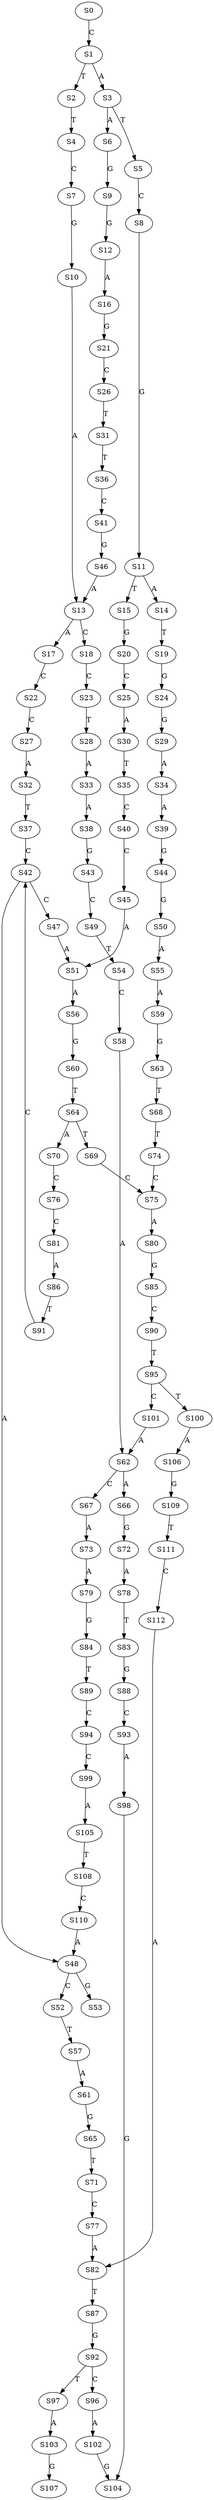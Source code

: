 strict digraph  {
	S0 -> S1 [ label = C ];
	S1 -> S2 [ label = T ];
	S1 -> S3 [ label = A ];
	S2 -> S4 [ label = T ];
	S3 -> S5 [ label = T ];
	S3 -> S6 [ label = A ];
	S4 -> S7 [ label = C ];
	S5 -> S8 [ label = C ];
	S6 -> S9 [ label = G ];
	S7 -> S10 [ label = G ];
	S8 -> S11 [ label = G ];
	S9 -> S12 [ label = G ];
	S10 -> S13 [ label = A ];
	S11 -> S14 [ label = A ];
	S11 -> S15 [ label = T ];
	S12 -> S16 [ label = A ];
	S13 -> S17 [ label = A ];
	S13 -> S18 [ label = C ];
	S14 -> S19 [ label = T ];
	S15 -> S20 [ label = G ];
	S16 -> S21 [ label = G ];
	S17 -> S22 [ label = C ];
	S18 -> S23 [ label = C ];
	S19 -> S24 [ label = G ];
	S20 -> S25 [ label = C ];
	S21 -> S26 [ label = C ];
	S22 -> S27 [ label = C ];
	S23 -> S28 [ label = T ];
	S24 -> S29 [ label = G ];
	S25 -> S30 [ label = A ];
	S26 -> S31 [ label = T ];
	S27 -> S32 [ label = A ];
	S28 -> S33 [ label = A ];
	S29 -> S34 [ label = A ];
	S30 -> S35 [ label = T ];
	S31 -> S36 [ label = T ];
	S32 -> S37 [ label = T ];
	S33 -> S38 [ label = A ];
	S34 -> S39 [ label = A ];
	S35 -> S40 [ label = C ];
	S36 -> S41 [ label = C ];
	S37 -> S42 [ label = C ];
	S38 -> S43 [ label = G ];
	S39 -> S44 [ label = G ];
	S40 -> S45 [ label = C ];
	S41 -> S46 [ label = G ];
	S42 -> S47 [ label = C ];
	S42 -> S48 [ label = A ];
	S43 -> S49 [ label = C ];
	S44 -> S50 [ label = G ];
	S45 -> S51 [ label = A ];
	S46 -> S13 [ label = A ];
	S47 -> S51 [ label = A ];
	S48 -> S52 [ label = C ];
	S48 -> S53 [ label = G ];
	S49 -> S54 [ label = T ];
	S50 -> S55 [ label = A ];
	S51 -> S56 [ label = A ];
	S52 -> S57 [ label = T ];
	S54 -> S58 [ label = C ];
	S55 -> S59 [ label = A ];
	S56 -> S60 [ label = G ];
	S57 -> S61 [ label = A ];
	S58 -> S62 [ label = A ];
	S59 -> S63 [ label = G ];
	S60 -> S64 [ label = T ];
	S61 -> S65 [ label = G ];
	S62 -> S66 [ label = A ];
	S62 -> S67 [ label = C ];
	S63 -> S68 [ label = T ];
	S64 -> S69 [ label = T ];
	S64 -> S70 [ label = A ];
	S65 -> S71 [ label = T ];
	S66 -> S72 [ label = G ];
	S67 -> S73 [ label = A ];
	S68 -> S74 [ label = T ];
	S69 -> S75 [ label = C ];
	S70 -> S76 [ label = C ];
	S71 -> S77 [ label = C ];
	S72 -> S78 [ label = A ];
	S73 -> S79 [ label = A ];
	S74 -> S75 [ label = C ];
	S75 -> S80 [ label = A ];
	S76 -> S81 [ label = C ];
	S77 -> S82 [ label = A ];
	S78 -> S83 [ label = T ];
	S79 -> S84 [ label = G ];
	S80 -> S85 [ label = G ];
	S81 -> S86 [ label = A ];
	S82 -> S87 [ label = T ];
	S83 -> S88 [ label = G ];
	S84 -> S89 [ label = T ];
	S85 -> S90 [ label = C ];
	S86 -> S91 [ label = T ];
	S87 -> S92 [ label = G ];
	S88 -> S93 [ label = C ];
	S89 -> S94 [ label = C ];
	S90 -> S95 [ label = T ];
	S91 -> S42 [ label = C ];
	S92 -> S96 [ label = C ];
	S92 -> S97 [ label = T ];
	S93 -> S98 [ label = A ];
	S94 -> S99 [ label = C ];
	S95 -> S100 [ label = T ];
	S95 -> S101 [ label = C ];
	S96 -> S102 [ label = A ];
	S97 -> S103 [ label = A ];
	S98 -> S104 [ label = G ];
	S99 -> S105 [ label = A ];
	S100 -> S106 [ label = A ];
	S101 -> S62 [ label = A ];
	S102 -> S104 [ label = G ];
	S103 -> S107 [ label = G ];
	S105 -> S108 [ label = T ];
	S106 -> S109 [ label = G ];
	S108 -> S110 [ label = C ];
	S109 -> S111 [ label = T ];
	S110 -> S48 [ label = A ];
	S111 -> S112 [ label = C ];
	S112 -> S82 [ label = A ];
}
